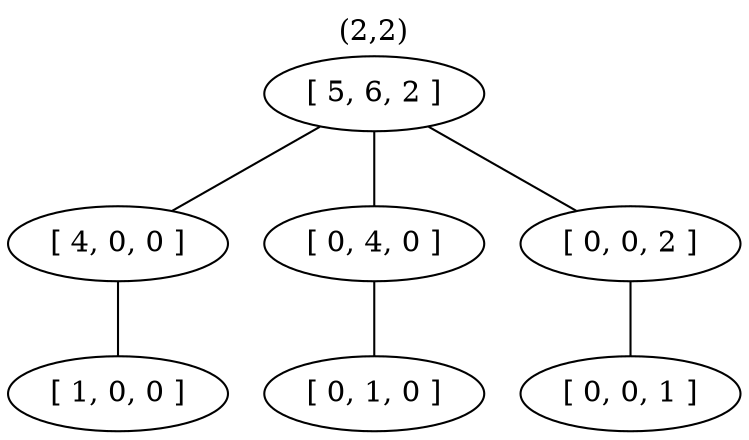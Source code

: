 graph T{
label="(2,2)";
labelloc="t";
"[ [ 5, 6, 2 ], 1 ]"[label="[ 5, 6, 2 ]"];
"[ [ 4, 0, 0 ], 2 ]"[label="[ 4, 0, 0 ]"];
"[ [ 0, 4, 0 ], 2 ]"[label="[ 0, 4, 0 ]"];
"[ [ 0, 0, 2 ], 2 ]"[label="[ 0, 0, 2 ]"];
"[ [ 1, 0, 0 ], 3 ]"[label="[ 1, 0, 0 ]"];
"[ [ 0, 1, 0 ], 3 ]"[label="[ 0, 1, 0 ]"];
"[ [ 0, 0, 1 ], 3 ]"[label="[ 0, 0, 1 ]"];
"[ [ 0, 0, 2 ], 2 ]"--"[ [ 0, 0, 1 ], 3 ]";
"[ [ 0, 4, 0 ], 2 ]"--"[ [ 0, 1, 0 ], 3 ]";
"[ [ 4, 0, 0 ], 2 ]"--"[ [ 1, 0, 0 ], 3 ]";
"[ [ 5, 6, 2 ], 1 ]"--"[ [ 0, 0, 2 ], 2 ]";
"[ [ 5, 6, 2 ], 1 ]"--"[ [ 0, 4, 0 ], 2 ]";
"[ [ 5, 6, 2 ], 1 ]"--"[ [ 4, 0, 0 ], 2 ]";
}
